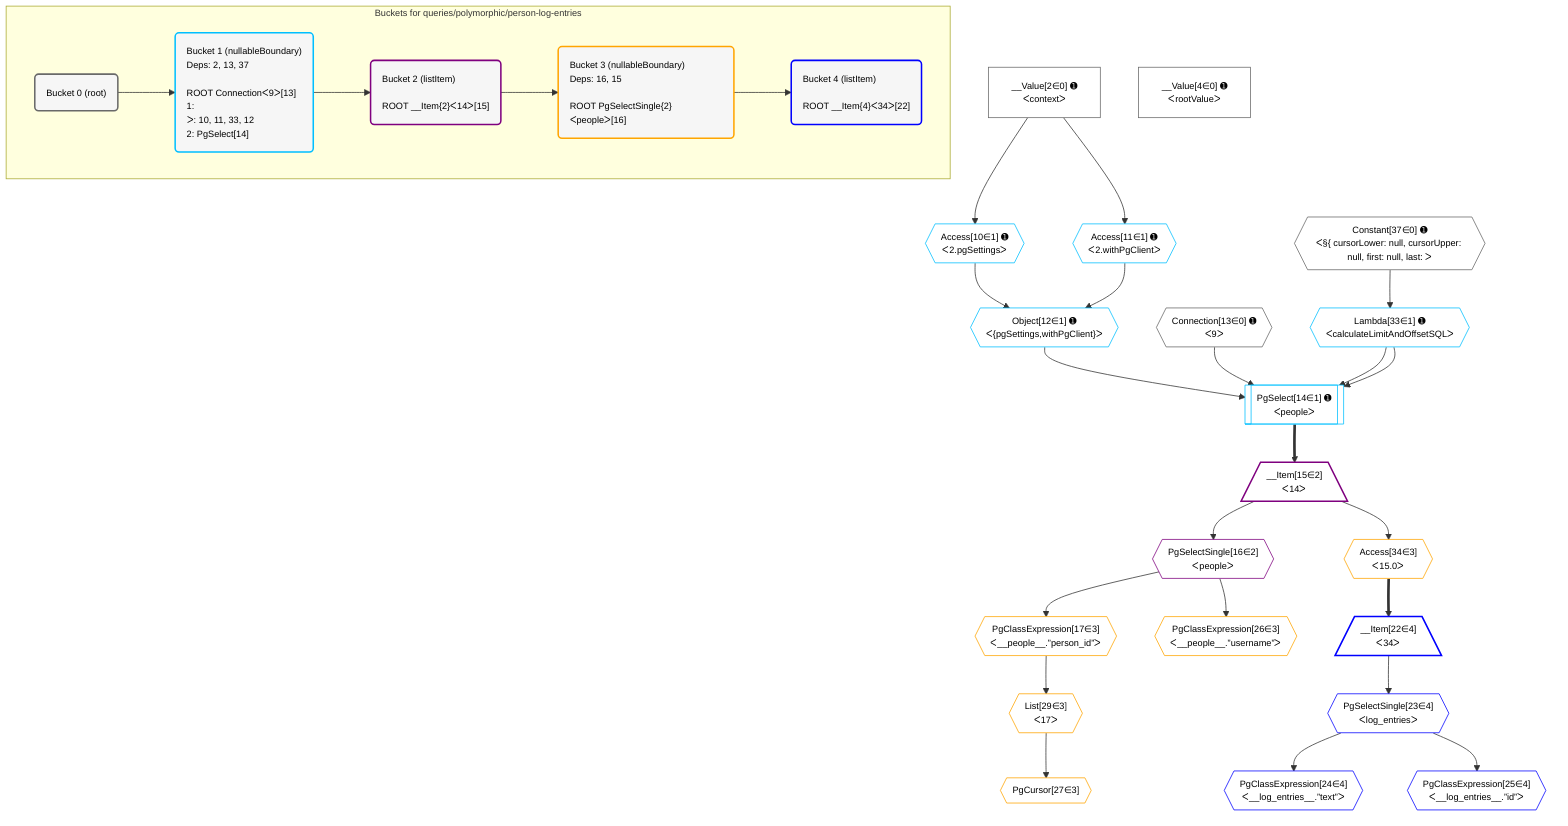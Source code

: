 %%{init: {'themeVariables': { 'fontSize': '12px'}}}%%
graph TD
    classDef path fill:#eee,stroke:#000,color:#000
    classDef plan fill:#fff,stroke-width:1px,color:#000
    classDef itemplan fill:#fff,stroke-width:2px,color:#000
    classDef unbatchedplan fill:#dff,stroke-width:1px,color:#000
    classDef sideeffectplan fill:#fcc,stroke-width:2px,color:#000
    classDef bucket fill:#f6f6f6,color:#000,stroke-width:2px,text-align:left


    %% plan dependencies
    __Value2["__Value[2∈0] ➊<br />ᐸcontextᐳ"]:::plan
    __Value4["__Value[4∈0] ➊<br />ᐸrootValueᐳ"]:::plan
    Connection13{{"Connection[13∈0] ➊<br />ᐸ9ᐳ"}}:::plan
    Constant37{{"Constant[37∈0] ➊<br />ᐸ§{ cursorLower: null, cursorUpper: null, first: null, last: ᐳ"}}:::plan
    PgSelect14[["PgSelect[14∈1] ➊<br />ᐸpeopleᐳ"]]:::plan
    Object12{{"Object[12∈1] ➊<br />ᐸ{pgSettings,withPgClient}ᐳ"}}:::plan
    Lambda33{{"Lambda[33∈1] ➊<br />ᐸcalculateLimitAndOffsetSQLᐳ"}}:::plan
    Object12 & Connection13 & Lambda33 & Lambda33 --> PgSelect14
    Access10{{"Access[10∈1] ➊<br />ᐸ2.pgSettingsᐳ"}}:::plan
    Access11{{"Access[11∈1] ➊<br />ᐸ2.withPgClientᐳ"}}:::plan
    Access10 & Access11 --> Object12
    __Value2 --> Access10
    __Value2 --> Access11
    Constant37 --> Lambda33
    __Item15[/"__Item[15∈2]<br />ᐸ14ᐳ"\]:::itemplan
    PgSelect14 ==> __Item15
    PgSelectSingle16{{"PgSelectSingle[16∈2]<br />ᐸpeopleᐳ"}}:::plan
    __Item15 --> PgSelectSingle16
    PgClassExpression17{{"PgClassExpression[17∈3]<br />ᐸ__people__.”person_id”ᐳ"}}:::plan
    PgSelectSingle16 --> PgClassExpression17
    PgClassExpression26{{"PgClassExpression[26∈3]<br />ᐸ__people__.”username”ᐳ"}}:::plan
    PgSelectSingle16 --> PgClassExpression26
    PgCursor27{{"PgCursor[27∈3]"}}:::plan
    List29{{"List[29∈3]<br />ᐸ17ᐳ"}}:::plan
    List29 --> PgCursor27
    PgClassExpression17 --> List29
    Access34{{"Access[34∈3]<br />ᐸ15.0ᐳ"}}:::plan
    __Item15 --> Access34
    __Item22[/"__Item[22∈4]<br />ᐸ34ᐳ"\]:::itemplan
    Access34 ==> __Item22
    PgSelectSingle23{{"PgSelectSingle[23∈4]<br />ᐸlog_entriesᐳ"}}:::plan
    __Item22 --> PgSelectSingle23
    PgClassExpression24{{"PgClassExpression[24∈4]<br />ᐸ__log_entries__.”text”ᐳ"}}:::plan
    PgSelectSingle23 --> PgClassExpression24
    PgClassExpression25{{"PgClassExpression[25∈4]<br />ᐸ__log_entries__.”id”ᐳ"}}:::plan
    PgSelectSingle23 --> PgClassExpression25

    %% define steps

    subgraph "Buckets for queries/polymorphic/person-log-entries"
    Bucket0("Bucket 0 (root)"):::bucket
    classDef bucket0 stroke:#696969
    class Bucket0,__Value2,__Value4,Connection13,Constant37 bucket0
    Bucket1("Bucket 1 (nullableBoundary)<br />Deps: 2, 13, 37<br /><br />ROOT Connectionᐸ9ᐳ[13]<br />1: <br />ᐳ: 10, 11, 33, 12<br />2: PgSelect[14]"):::bucket
    classDef bucket1 stroke:#00bfff
    class Bucket1,Access10,Access11,Object12,PgSelect14,Lambda33 bucket1
    Bucket2("Bucket 2 (listItem)<br /><br />ROOT __Item{2}ᐸ14ᐳ[15]"):::bucket
    classDef bucket2 stroke:#7f007f
    class Bucket2,__Item15,PgSelectSingle16 bucket2
    Bucket3("Bucket 3 (nullableBoundary)<br />Deps: 16, 15<br /><br />ROOT PgSelectSingle{2}ᐸpeopleᐳ[16]"):::bucket
    classDef bucket3 stroke:#ffa500
    class Bucket3,PgClassExpression17,PgClassExpression26,PgCursor27,List29,Access34 bucket3
    Bucket4("Bucket 4 (listItem)<br /><br />ROOT __Item{4}ᐸ34ᐳ[22]"):::bucket
    classDef bucket4 stroke:#0000ff
    class Bucket4,__Item22,PgSelectSingle23,PgClassExpression24,PgClassExpression25 bucket4
    Bucket0 --> Bucket1
    Bucket1 --> Bucket2
    Bucket2 --> Bucket3
    Bucket3 --> Bucket4
    end